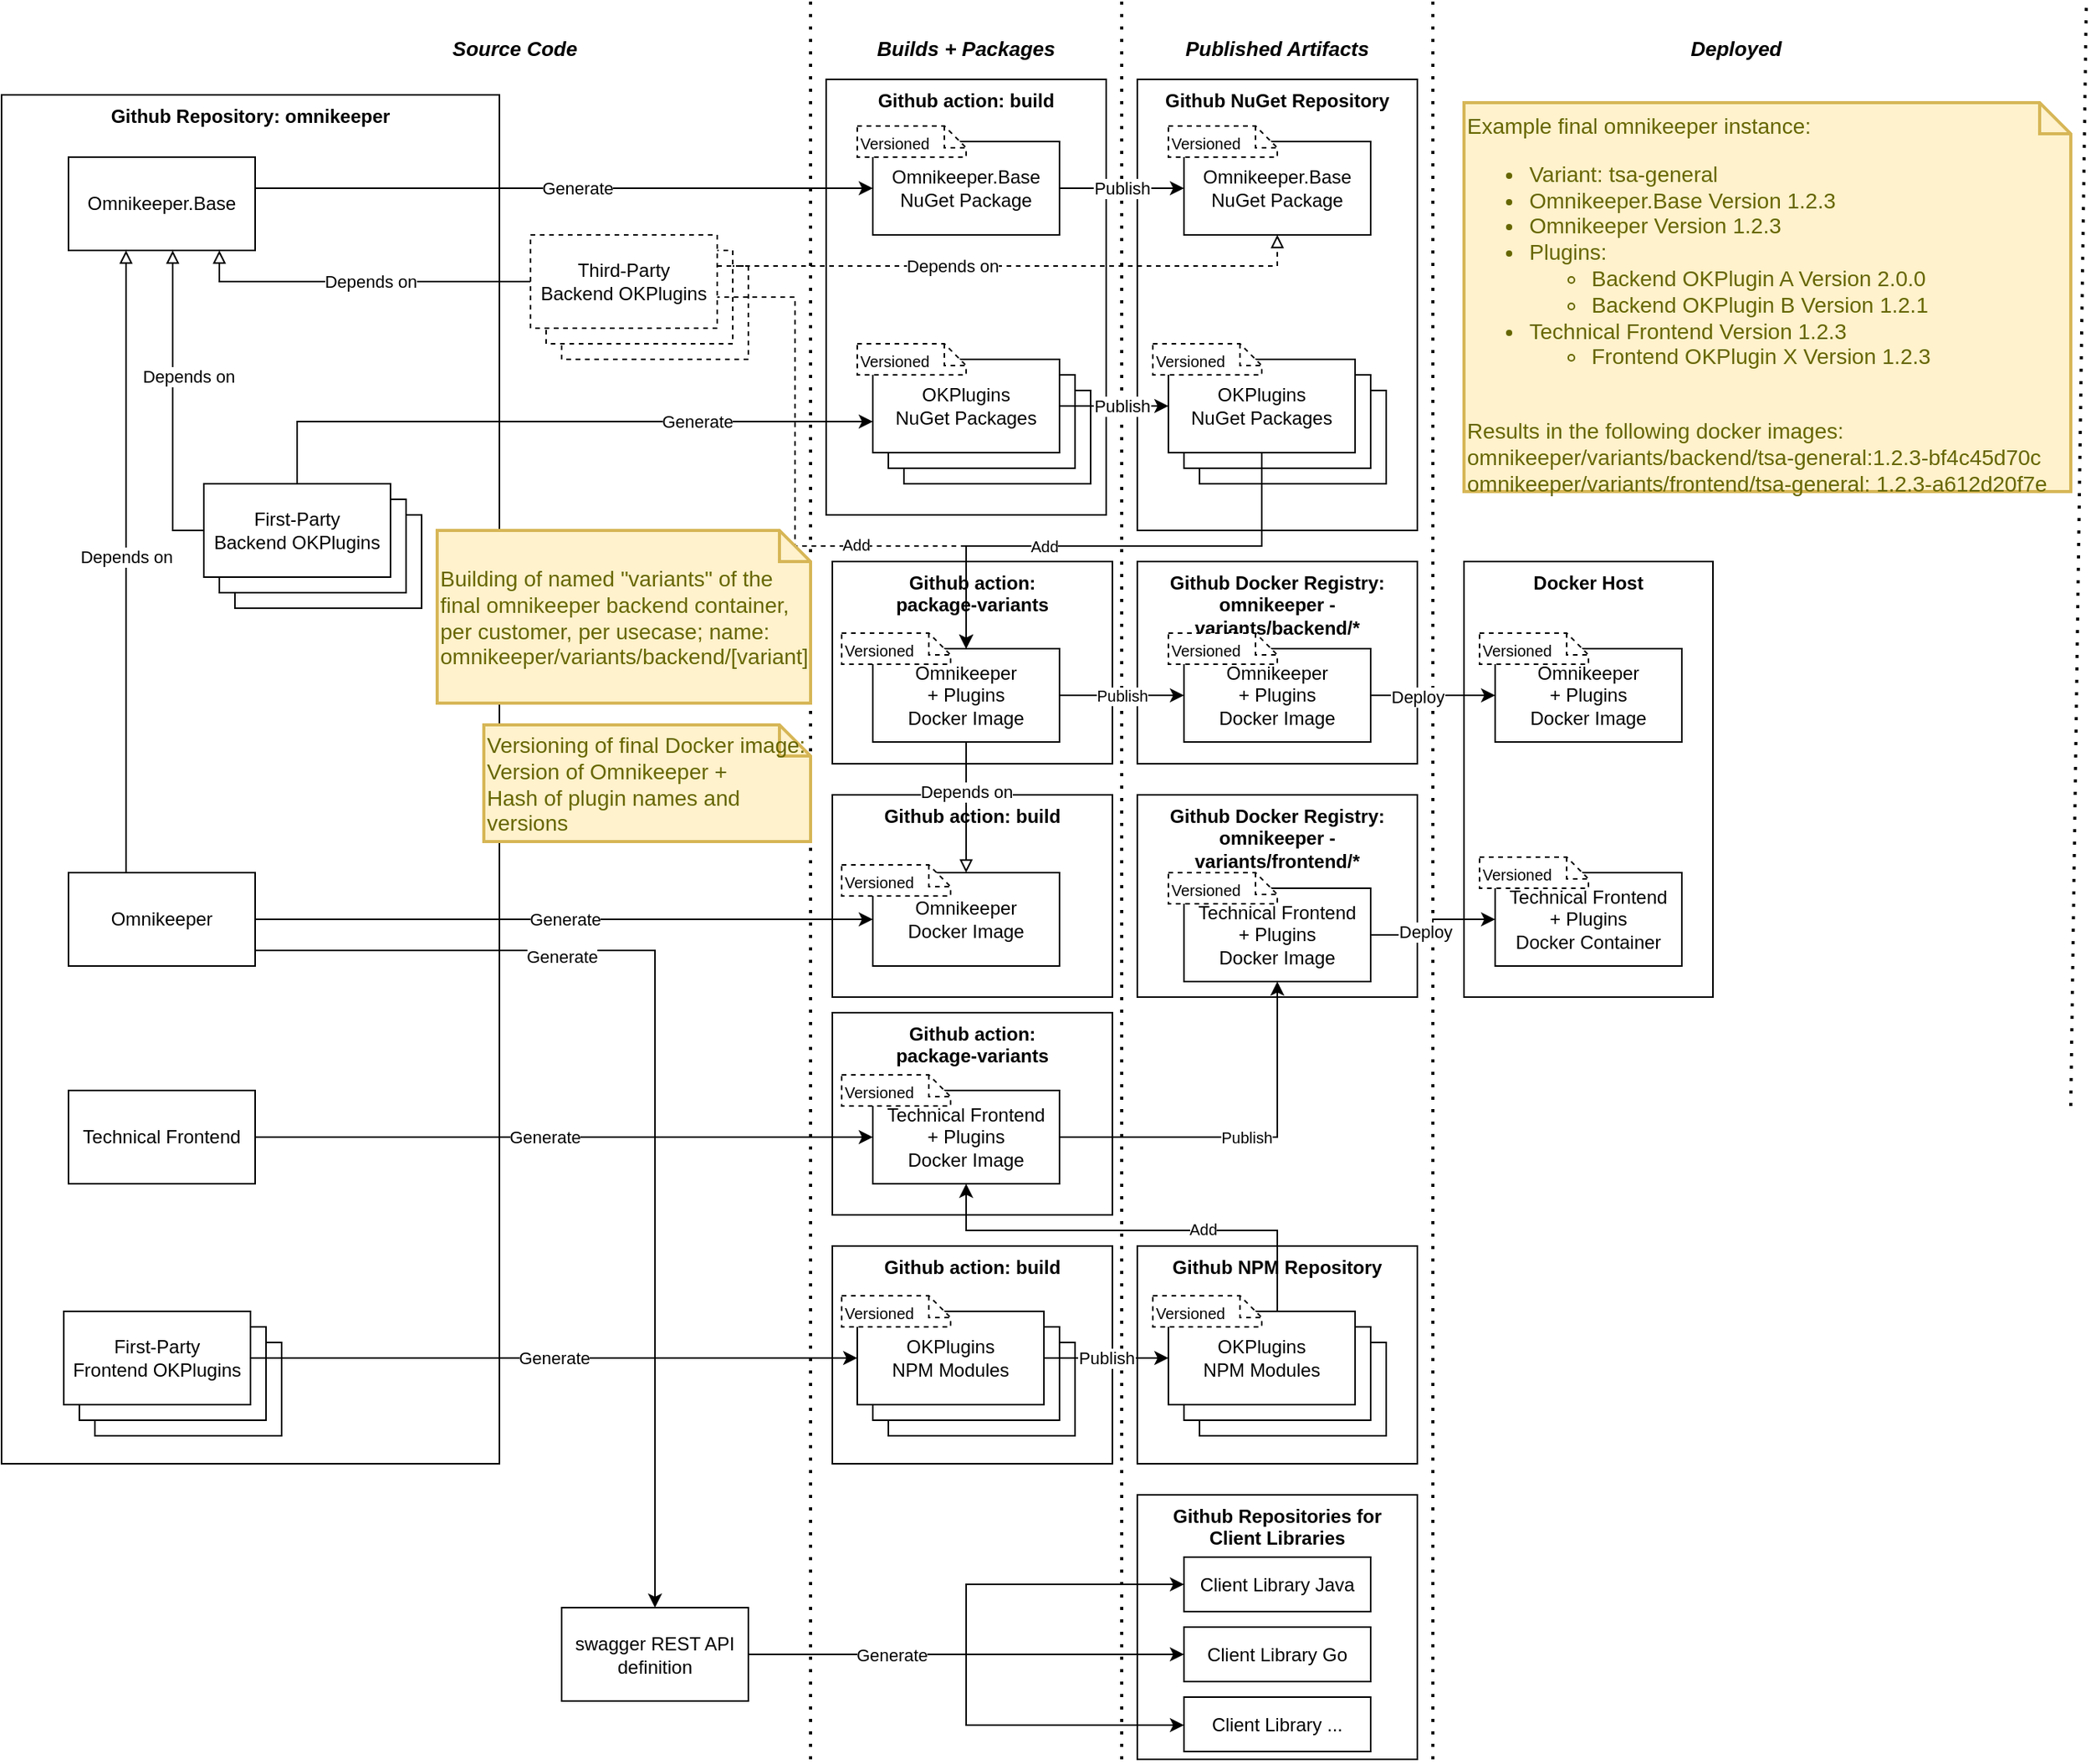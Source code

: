 <mxfile version="14.6.13" type="device"><diagram id="js5eLxYDBPjyRSSkR5XR" name="Seite-1"><mxGraphModel dx="1865" dy="607" grid="1" gridSize="10" guides="1" tooltips="1" connect="1" arrows="1" fold="1" page="1" pageScale="1" pageWidth="827" pageHeight="1169" math="0" shadow="0"><root><mxCell id="0"/><mxCell id="1" parent="0"/><mxCell id="DUdwTwlr1t1rWP44Gzte-1" value="Github action:&lt;br&gt;package-variants" style="rounded=0;whiteSpace=wrap;html=1;verticalAlign=top;fontStyle=1" parent="1" vertex="1"><mxGeometry x="414" y="680" width="180" height="130" as="geometry"/></mxCell><mxCell id="qYJd8lxCga3uKeC_O0XP-58" value="Github NuGet Repository" style="rounded=0;whiteSpace=wrap;html=1;verticalAlign=top;fontStyle=1" parent="1" vertex="1"><mxGeometry x="610" y="80" width="180" height="290" as="geometry"/></mxCell><mxCell id="HjYPMEwo2F64Yb4nHCki-12" value="Github Docker Registry: omnikeeper - variants/frontend/*" style="rounded=0;whiteSpace=wrap;html=1;verticalAlign=top;fontStyle=1" parent="1" vertex="1"><mxGeometry x="610" y="540" width="180" height="130" as="geometry"/></mxCell><mxCell id="HjYPMEwo2F64Yb4nHCki-10" value="Github action: build" style="rounded=0;whiteSpace=wrap;html=1;verticalAlign=top;fontStyle=1" parent="1" vertex="1"><mxGeometry x="414" y="540" width="180" height="130" as="geometry"/></mxCell><mxCell id="HjYPMEwo2F64Yb4nHCki-9" value="Github action: build" style="rounded=0;whiteSpace=wrap;html=1;verticalAlign=top;fontStyle=1" parent="1" vertex="1"><mxGeometry x="410" y="80" width="180" height="280" as="geometry"/></mxCell><mxCell id="HjYPMEwo2F64Yb4nHCki-8" value="Github Repository: omnikeeper" style="rounded=0;whiteSpace=wrap;html=1;verticalAlign=top;fontStyle=1" parent="1" vertex="1"><mxGeometry x="-120" y="90" width="320" height="880" as="geometry"/></mxCell><mxCell id="qYJd8lxCga3uKeC_O0XP-22" style="edgeStyle=orthogonalEdgeStyle;rounded=0;orthogonalLoop=1;jettySize=auto;html=1;" parent="1" source="qYJd8lxCga3uKeC_O0XP-1" target="qYJd8lxCga3uKeC_O0XP-21" edge="1"><mxGeometry relative="1" as="geometry"><Array as="points"><mxPoint x="310" y="150"/><mxPoint x="310" y="150"/></Array></mxGeometry></mxCell><mxCell id="qYJd8lxCga3uKeC_O0XP-23" value="Generate" style="edgeLabel;html=1;align=center;verticalAlign=middle;resizable=0;points=[];" parent="qYJd8lxCga3uKeC_O0XP-22" vertex="1" connectable="0"><mxGeometry x="0.215" y="-1" relative="1" as="geometry"><mxPoint x="-34" y="-1" as="offset"/></mxGeometry></mxCell><mxCell id="qYJd8lxCga3uKeC_O0XP-1" value="Omnikeeper.Base" style="rounded=0;whiteSpace=wrap;html=1;" parent="1" vertex="1"><mxGeometry x="-77" y="130" width="120" height="60" as="geometry"/></mxCell><mxCell id="qYJd8lxCga3uKeC_O0XP-2" value="Source Code" style="text;html=1;strokeColor=none;fillColor=none;align=center;verticalAlign=middle;whiteSpace=wrap;rounded=0;fontStyle=3;fontSize=13;" parent="1" vertex="1"><mxGeometry x="120" y="50" width="180" height="20" as="geometry"/></mxCell><mxCell id="qYJd8lxCga3uKeC_O0XP-7" style="edgeStyle=orthogonalEdgeStyle;rounded=0;orthogonalLoop=1;jettySize=auto;html=1;endArrow=block;endFill=0;" parent="1" source="qYJd8lxCga3uKeC_O0XP-3" target="qYJd8lxCga3uKeC_O0XP-1" edge="1"><mxGeometry relative="1" as="geometry"><Array as="points"><mxPoint x="-40" y="390"/><mxPoint x="-40" y="390"/></Array></mxGeometry></mxCell><mxCell id="qYJd8lxCga3uKeC_O0XP-8" value="Depends on" style="edgeLabel;html=1;align=center;verticalAlign=middle;resizable=0;points=[];" parent="qYJd8lxCga3uKeC_O0XP-7" vertex="1" connectable="0"><mxGeometry x="0.2" y="4" relative="1" as="geometry"><mxPoint x="4" y="36.47" as="offset"/></mxGeometry></mxCell><mxCell id="qYJd8lxCga3uKeC_O0XP-24" style="edgeStyle=orthogonalEdgeStyle;rounded=0;orthogonalLoop=1;jettySize=auto;html=1;" parent="1" source="qYJd8lxCga3uKeC_O0XP-3" target="qYJd8lxCga3uKeC_O0XP-16" edge="1"><mxGeometry relative="1" as="geometry"/></mxCell><mxCell id="qYJd8lxCga3uKeC_O0XP-26" value="Generate" style="edgeLabel;html=1;align=center;verticalAlign=middle;resizable=0;points=[];" parent="qYJd8lxCga3uKeC_O0XP-24" vertex="1" connectable="0"><mxGeometry x="0.089" relative="1" as="geometry"><mxPoint x="-17" as="offset"/></mxGeometry></mxCell><mxCell id="K-PNzy50PR1EeW0-eMQz-2" style="edgeStyle=orthogonalEdgeStyle;rounded=0;orthogonalLoop=1;jettySize=auto;html=1;" edge="1" parent="1" source="qYJd8lxCga3uKeC_O0XP-3" target="K-PNzy50PR1EeW0-eMQz-3"><mxGeometry relative="1" as="geometry"><mxPoint x="300" y="980" as="targetPoint"/><Array as="points"><mxPoint x="300" y="640"/></Array></mxGeometry></mxCell><mxCell id="K-PNzy50PR1EeW0-eMQz-13" value="Generate" style="edgeLabel;html=1;align=center;verticalAlign=middle;resizable=0;points=[];" vertex="1" connectable="0" parent="K-PNzy50PR1EeW0-eMQz-2"><mxGeometry x="-0.453" y="-4" relative="1" as="geometry"><mxPoint x="11" as="offset"/></mxGeometry></mxCell><mxCell id="qYJd8lxCga3uKeC_O0XP-3" value="Omnikeeper" style="rounded=0;whiteSpace=wrap;html=1;" parent="1" vertex="1"><mxGeometry x="-77" y="590" width="120" height="60" as="geometry"/></mxCell><mxCell id="qYJd8lxCga3uKeC_O0XP-9" value="" style="group" parent="1" vertex="1" connectable="0"><mxGeometry x="10" y="340" width="140" height="80" as="geometry"/></mxCell><mxCell id="qYJd8lxCga3uKeC_O0XP-6" value="OKPlugins" style="rounded=0;whiteSpace=wrap;html=1;" parent="qYJd8lxCga3uKeC_O0XP-9" vertex="1"><mxGeometry x="20" y="20" width="120" height="60" as="geometry"/></mxCell><mxCell id="qYJd8lxCga3uKeC_O0XP-5" value="OKPlugins" style="rounded=0;whiteSpace=wrap;html=1;" parent="qYJd8lxCga3uKeC_O0XP-9" vertex="1"><mxGeometry x="10" y="10" width="120" height="60" as="geometry"/></mxCell><mxCell id="qYJd8lxCga3uKeC_O0XP-4" value="First-Party &lt;br&gt;Backend OKPlugins" style="rounded=0;whiteSpace=wrap;html=1;" parent="qYJd8lxCga3uKeC_O0XP-9" vertex="1"><mxGeometry width="120" height="60" as="geometry"/></mxCell><mxCell id="qYJd8lxCga3uKeC_O0XP-15" value="Builds + Packages" style="text;html=1;strokeColor=none;fillColor=none;align=center;verticalAlign=middle;whiteSpace=wrap;rounded=0;fontStyle=3;fontSize=13;" parent="1" vertex="1"><mxGeometry x="410" y="50" width="180" height="20" as="geometry"/></mxCell><mxCell id="qYJd8lxCga3uKeC_O0XP-16" value="Omnikeeper&lt;br&gt;Docker Image" style="rounded=0;whiteSpace=wrap;html=1;" parent="1" vertex="1"><mxGeometry x="440" y="590" width="120" height="60" as="geometry"/></mxCell><mxCell id="qYJd8lxCga3uKeC_O0XP-17" value="Technical Frontend" style="rounded=0;whiteSpace=wrap;html=1;" parent="1" vertex="1"><mxGeometry x="-77" y="730" width="120" height="60" as="geometry"/></mxCell><mxCell id="qYJd8lxCga3uKeC_O0XP-20" value="Technical Frontend &lt;br&gt;+ Plugins&lt;br&gt;Docker Image" style="rounded=0;whiteSpace=wrap;html=1;" parent="1" vertex="1"><mxGeometry x="440" y="730" width="120" height="60" as="geometry"/></mxCell><mxCell id="qYJd8lxCga3uKeC_O0XP-21" value="Omnikeeper.Base&lt;br&gt;NuGet Package" style="rounded=0;whiteSpace=wrap;html=1;" parent="1" vertex="1"><mxGeometry x="440" y="120" width="120" height="60" as="geometry"/></mxCell><mxCell id="qYJd8lxCga3uKeC_O0XP-28" style="edgeStyle=orthogonalEdgeStyle;rounded=0;orthogonalLoop=1;jettySize=auto;html=1;" parent="1" source="qYJd8lxCga3uKeC_O0XP-17" target="qYJd8lxCga3uKeC_O0XP-20" edge="1"><mxGeometry relative="1" as="geometry"><mxPoint x="180" y="565" as="sourcePoint"/><mxPoint x="315" y="615" as="targetPoint"/></mxGeometry></mxCell><mxCell id="qYJd8lxCga3uKeC_O0XP-29" value="Generate" style="edgeLabel;html=1;align=center;verticalAlign=middle;resizable=0;points=[];" parent="qYJd8lxCga3uKeC_O0XP-28" vertex="1" connectable="0"><mxGeometry x="-0.118" y="-1" relative="1" as="geometry"><mxPoint x="11" y="-1" as="offset"/></mxGeometry></mxCell><mxCell id="qYJd8lxCga3uKeC_O0XP-30" value="" style="endArrow=none;dashed=1;html=1;dashPattern=1 3;strokeWidth=2;" parent="1" edge="1"><mxGeometry width="50" height="50" relative="1" as="geometry"><mxPoint x="400" y="1160" as="sourcePoint"/><mxPoint x="400" y="30" as="targetPoint"/></mxGeometry></mxCell><mxCell id="qYJd8lxCga3uKeC_O0XP-31" value="Published Artifacts" style="text;html=1;strokeColor=none;fillColor=none;align=center;verticalAlign=middle;whiteSpace=wrap;rounded=0;fontStyle=3;fontSize=13;" parent="1" vertex="1"><mxGeometry x="610" y="50" width="180" height="20" as="geometry"/></mxCell><mxCell id="qYJd8lxCga3uKeC_O0XP-32" value="" style="endArrow=none;dashed=1;html=1;dashPattern=1 3;strokeWidth=2;" parent="1" edge="1"><mxGeometry width="50" height="50" relative="1" as="geometry"><mxPoint x="600" y="1160" as="sourcePoint"/><mxPoint x="600" y="30" as="targetPoint"/></mxGeometry></mxCell><mxCell id="qYJd8lxCga3uKeC_O0XP-33" value="" style="endArrow=none;dashed=1;html=1;dashPattern=1 3;strokeWidth=2;" parent="1" edge="1"><mxGeometry width="50" height="50" relative="1" as="geometry"><mxPoint x="800" y="1160" as="sourcePoint"/><mxPoint x="800" y="30" as="targetPoint"/></mxGeometry></mxCell><mxCell id="qYJd8lxCga3uKeC_O0XP-35" value="Omnikeeper.Base&lt;br&gt;NuGet Package" style="rounded=0;whiteSpace=wrap;html=1;" parent="1" vertex="1"><mxGeometry x="640" y="120" width="120" height="60" as="geometry"/></mxCell><mxCell id="qYJd8lxCga3uKeC_O0XP-36" style="edgeStyle=orthogonalEdgeStyle;rounded=0;orthogonalLoop=1;jettySize=auto;html=1;" parent="1" source="qYJd8lxCga3uKeC_O0XP-21" target="qYJd8lxCga3uKeC_O0XP-35" edge="1"><mxGeometry relative="1" as="geometry"/></mxCell><mxCell id="qYJd8lxCga3uKeC_O0XP-75" value="Publish" style="edgeLabel;html=1;align=center;verticalAlign=middle;resizable=0;points=[];" parent="qYJd8lxCga3uKeC_O0XP-36" vertex="1" connectable="0"><mxGeometry x="-0.25" relative="1" as="geometry"><mxPoint x="9.66" as="offset"/></mxGeometry></mxCell><mxCell id="qYJd8lxCga3uKeC_O0XP-37" value="" style="endArrow=none;dashed=1;html=1;dashPattern=1 3;strokeWidth=2;" parent="1" edge="1"><mxGeometry width="50" height="50" relative="1" as="geometry"><mxPoint x="1210" y="740" as="sourcePoint"/><mxPoint x="1220" y="30" as="targetPoint"/></mxGeometry></mxCell><mxCell id="qYJd8lxCga3uKeC_O0XP-38" value="Deployed" style="text;html=1;strokeColor=none;fillColor=none;align=center;verticalAlign=middle;whiteSpace=wrap;rounded=0;fontStyle=3;fontSize=13;" parent="1" vertex="1"><mxGeometry x="810" y="50" width="370" height="20" as="geometry"/></mxCell><mxCell id="qYJd8lxCga3uKeC_O0XP-39" value="Docker Host" style="rounded=0;whiteSpace=wrap;html=1;verticalAlign=top;fontStyle=1" parent="1" vertex="1"><mxGeometry x="820" y="390" width="160" height="280" as="geometry"/></mxCell><mxCell id="qYJd8lxCga3uKeC_O0XP-41" value="Omnikeeper&lt;br&gt;+ Plugins&lt;br&gt;Docker Image" style="rounded=0;whiteSpace=wrap;html=1;" parent="1" vertex="1"><mxGeometry x="840" y="446" width="120" height="60" as="geometry"/></mxCell><mxCell id="qYJd8lxCga3uKeC_O0XP-42" value="Technical Frontend &lt;br&gt;+ Plugins&lt;br&gt;Docker Container" style="rounded=0;whiteSpace=wrap;html=1;" parent="1" vertex="1"><mxGeometry x="840" y="590" width="120" height="60" as="geometry"/></mxCell><mxCell id="qYJd8lxCga3uKeC_O0XP-48" style="edgeStyle=orthogonalEdgeStyle;rounded=0;orthogonalLoop=1;jettySize=auto;html=1;endFill=0;endArrow=block;" parent="1" source="qYJd8lxCga3uKeC_O0XP-4" target="qYJd8lxCga3uKeC_O0XP-1" edge="1"><mxGeometry relative="1" as="geometry"><mxPoint x="133" y="260" as="sourcePoint"/><mxPoint x="133" y="220" as="targetPoint"/><Array as="points"><mxPoint x="-10" y="370"/></Array></mxGeometry></mxCell><mxCell id="qYJd8lxCga3uKeC_O0XP-49" value="Depends on" style="edgeLabel;html=1;align=center;verticalAlign=middle;resizable=0;points=[];" parent="qYJd8lxCga3uKeC_O0XP-48" vertex="1" connectable="0"><mxGeometry x="-0.286" y="20" relative="1" as="geometry"><mxPoint x="30" y="-48.24" as="offset"/></mxGeometry></mxCell><mxCell id="qYJd8lxCga3uKeC_O0XP-55" value="" style="group;fontStyle=1" parent="1" vertex="1" connectable="0"><mxGeometry x="440" y="260" width="154" height="270" as="geometry"/></mxCell><mxCell id="qYJd8lxCga3uKeC_O0XP-54" value="OKPlugins&lt;br&gt;NuGet Packages" style="rounded=0;whiteSpace=wrap;html=1;" parent="qYJd8lxCga3uKeC_O0XP-55" vertex="1"><mxGeometry x="20" y="20" width="120" height="60" as="geometry"/></mxCell><mxCell id="qYJd8lxCga3uKeC_O0XP-53" value="OKPlugins&lt;br&gt;NuGet Packages" style="rounded=0;whiteSpace=wrap;html=1;" parent="qYJd8lxCga3uKeC_O0XP-55" vertex="1"><mxGeometry x="10" y="10" width="120" height="60" as="geometry"/></mxCell><mxCell id="qYJd8lxCga3uKeC_O0XP-52" value="OKPlugins&lt;br&gt;NuGet Packages" style="rounded=0;whiteSpace=wrap;html=1;" parent="qYJd8lxCga3uKeC_O0XP-55" vertex="1"><mxGeometry width="120" height="60" as="geometry"/></mxCell><mxCell id="HjYPMEwo2F64Yb4nHCki-11" value="Github action:&lt;br&gt;package-variants" style="rounded=0;whiteSpace=wrap;html=1;verticalAlign=top;fontStyle=1" parent="qYJd8lxCga3uKeC_O0XP-55" vertex="1"><mxGeometry x="-26" y="130" width="180" height="130" as="geometry"/></mxCell><mxCell id="qYJd8lxCga3uKeC_O0XP-56" style="edgeStyle=orthogonalEdgeStyle;rounded=0;orthogonalLoop=1;jettySize=auto;html=1;endArrow=classic;endFill=1;" parent="1" source="qYJd8lxCga3uKeC_O0XP-4" target="qYJd8lxCga3uKeC_O0XP-52" edge="1"><mxGeometry relative="1" as="geometry"><mxPoint x="440" y="300" as="targetPoint"/><Array as="points"><mxPoint x="350" y="300"/><mxPoint x="350" y="300"/></Array></mxGeometry></mxCell><mxCell id="qYJd8lxCga3uKeC_O0XP-57" value="Generate" style="edgeLabel;html=1;align=center;verticalAlign=middle;resizable=0;points=[];" parent="qYJd8lxCga3uKeC_O0XP-56" vertex="1" connectable="0"><mxGeometry x="-0.273" y="1" relative="1" as="geometry"><mxPoint x="147.65" y="1" as="offset"/></mxGeometry></mxCell><mxCell id="qYJd8lxCga3uKeC_O0XP-59" value="" style="group" parent="1" vertex="1" connectable="0"><mxGeometry x="630" y="260" width="140" height="80" as="geometry"/></mxCell><mxCell id="qYJd8lxCga3uKeC_O0XP-60" value="OKPlugins&lt;br&gt;NuGet Packages" style="rounded=0;whiteSpace=wrap;html=1;" parent="qYJd8lxCga3uKeC_O0XP-59" vertex="1"><mxGeometry x="20" y="20" width="120" height="60" as="geometry"/></mxCell><mxCell id="qYJd8lxCga3uKeC_O0XP-61" value="OKPlugins&lt;br&gt;NuGet Packages" style="rounded=0;whiteSpace=wrap;html=1;" parent="qYJd8lxCga3uKeC_O0XP-59" vertex="1"><mxGeometry x="10" y="10" width="120" height="60" as="geometry"/></mxCell><mxCell id="qYJd8lxCga3uKeC_O0XP-62" value="OKPlugins&lt;br&gt;NuGet Packages" style="rounded=0;whiteSpace=wrap;html=1;" parent="qYJd8lxCga3uKeC_O0XP-59" vertex="1"><mxGeometry width="120" height="60" as="geometry"/></mxCell><mxCell id="qYJd8lxCga3uKeC_O0XP-86" value="Versioned" style="shape=note;whiteSpace=wrap;html=1;size=14;verticalAlign=bottom;align=left;spacingTop=-6;dashed=1;fontSize=10;" parent="qYJd8lxCga3uKeC_O0XP-59" vertex="1"><mxGeometry x="-10" y="-10" width="70" height="20" as="geometry"/></mxCell><mxCell id="qYJd8lxCga3uKeC_O0XP-63" style="edgeStyle=orthogonalEdgeStyle;rounded=0;orthogonalLoop=1;jettySize=auto;html=1;endArrow=classic;endFill=1;" parent="1" source="qYJd8lxCga3uKeC_O0XP-52" target="qYJd8lxCga3uKeC_O0XP-62" edge="1"><mxGeometry relative="1" as="geometry"/></mxCell><mxCell id="qYJd8lxCga3uKeC_O0XP-76" value="Publish" style="edgeLabel;html=1;align=center;verticalAlign=middle;resizable=0;points=[];" parent="qYJd8lxCga3uKeC_O0XP-63" vertex="1" connectable="0"><mxGeometry x="0.356" relative="1" as="geometry"><mxPoint x="-7.59" as="offset"/></mxGeometry></mxCell><mxCell id="qYJd8lxCga3uKeC_O0XP-78" value="Example final omnikeeper instance:&lt;br&gt;&lt;ul&gt;&lt;li&gt;Variant: tsa-general&lt;/li&gt;&lt;li&gt;Omnikeeper.Base Version 1.2.3&lt;/li&gt;&lt;li&gt;Omnikeeper Version 1.2.3&lt;/li&gt;&lt;li&gt;Plugins:&lt;/li&gt;&lt;ul&gt;&lt;li&gt;Backend OKPlugin A Version 2.0.0&lt;/li&gt;&lt;li&gt;Backend&amp;nbsp;OKPlugin B Version 1.2.1&lt;/li&gt;&lt;/ul&gt;&lt;li&gt;Technical Frontend Version 1.2.3&lt;/li&gt;&lt;ul&gt;&lt;li&gt;Frontend OKPlugin X Version 1.2.3&lt;/li&gt;&lt;/ul&gt;&lt;/ul&gt;&lt;div&gt;&lt;br&gt;&lt;/div&gt;&lt;div&gt;Results in the following docker images:&lt;/div&gt;&lt;div&gt;omnikeeper/variants/backend/tsa-general:1.2.3-bf4c45d70c&lt;/div&gt;&lt;div&gt;omnikeeper/variants/frontend/tsa-general: 1.2.3-a612d20f7e&lt;/div&gt;" style="shape=note;strokeWidth=2;fontSize=14;size=20;whiteSpace=wrap;html=1;fillColor=#fff2cc;strokeColor=#d6b656;fontColor=#666600;verticalAlign=top;align=left;" parent="1" vertex="1"><mxGeometry x="820" y="95" width="390" height="250" as="geometry"/></mxCell><mxCell id="qYJd8lxCga3uKeC_O0XP-79" value="Versioned" style="shape=note;whiteSpace=wrap;html=1;size=14;verticalAlign=bottom;align=left;spacingTop=-6;dashed=1;fontSize=10;" parent="1" vertex="1"><mxGeometry x="430" y="110" width="70" height="20" as="geometry"/></mxCell><mxCell id="qYJd8lxCga3uKeC_O0XP-81" value="Versioned" style="shape=note;whiteSpace=wrap;html=1;size=14;verticalAlign=bottom;align=left;spacingTop=-6;dashed=1;fontSize=10;" parent="1" vertex="1"><mxGeometry x="430" y="250" width="70" height="20" as="geometry"/></mxCell><mxCell id="qYJd8lxCga3uKeC_O0XP-83" value="Versioned" style="shape=note;whiteSpace=wrap;html=1;size=14;verticalAlign=bottom;align=left;spacingTop=-6;dashed=1;fontSize=10;" parent="1" vertex="1"><mxGeometry x="420" y="720" width="70" height="20" as="geometry"/></mxCell><mxCell id="qYJd8lxCga3uKeC_O0XP-84" value="Versioned" style="shape=note;whiteSpace=wrap;html=1;size=14;verticalAlign=bottom;align=left;spacingTop=-6;dashed=1;fontSize=10;" parent="1" vertex="1"><mxGeometry x="830" y="580" width="70" height="20" as="geometry"/></mxCell><mxCell id="qYJd8lxCga3uKeC_O0XP-85" value="Versioned" style="shape=note;whiteSpace=wrap;html=1;size=14;verticalAlign=bottom;align=left;spacingTop=-6;dashed=1;fontSize=10;" parent="1" vertex="1"><mxGeometry x="830" y="436" width="70" height="20" as="geometry"/></mxCell><mxCell id="qYJd8lxCga3uKeC_O0XP-87" value="Versioned" style="shape=note;whiteSpace=wrap;html=1;size=14;verticalAlign=bottom;align=left;spacingTop=-6;dashed=1;fontSize=10;" parent="1" vertex="1"><mxGeometry x="630" y="110" width="70" height="20" as="geometry"/></mxCell><mxCell id="qYJd8lxCga3uKeC_O0XP-90" value="Github Docker Registry: omnikeeper - variants/backend/*" style="rounded=0;whiteSpace=wrap;html=1;verticalAlign=top;fontStyle=1" parent="1" vertex="1"><mxGeometry x="610" y="390" width="180" height="130" as="geometry"/></mxCell><mxCell id="qYJd8lxCga3uKeC_O0XP-91" value="Omnikeeper&lt;br&gt;+ Plugins&lt;br&gt;Docker Image" style="rounded=0;whiteSpace=wrap;html=1;" parent="1" vertex="1"><mxGeometry x="640" y="446" width="120" height="60" as="geometry"/></mxCell><mxCell id="qYJd8lxCga3uKeC_O0XP-40" style="edgeStyle=orthogonalEdgeStyle;rounded=0;orthogonalLoop=1;jettySize=auto;html=1;" parent="1" source="qYJd8lxCga3uKeC_O0XP-91" edge="1"><mxGeometry relative="1" as="geometry"><mxPoint x="840" y="476" as="targetPoint"/></mxGeometry></mxCell><mxCell id="qYJd8lxCga3uKeC_O0XP-69" value="Deploy" style="edgeLabel;html=1;align=center;verticalAlign=middle;resizable=0;points=[];" parent="qYJd8lxCga3uKeC_O0XP-40" vertex="1" connectable="0"><mxGeometry x="0.243" y="1" relative="1" as="geometry"><mxPoint x="-19.6" y="1" as="offset"/></mxGeometry></mxCell><mxCell id="qYJd8lxCga3uKeC_O0XP-92" value="Versioned" style="shape=note;whiteSpace=wrap;html=1;size=14;verticalAlign=bottom;align=left;spacingTop=-6;dashed=1;fontSize=10;" parent="1" vertex="1"><mxGeometry x="630" y="436" width="70" height="20" as="geometry"/></mxCell><mxCell id="qYJd8lxCga3uKeC_O0XP-93" value="Technical Frontend &lt;br&gt;+ Plugins&lt;br&gt;Docker Image" style="rounded=0;whiteSpace=wrap;html=1;" parent="1" vertex="1"><mxGeometry x="640" y="600" width="120" height="60" as="geometry"/></mxCell><mxCell id="qYJd8lxCga3uKeC_O0XP-94" value="Versioned" style="shape=note;whiteSpace=wrap;html=1;size=14;verticalAlign=bottom;align=left;spacingTop=-6;dashed=1;fontSize=10;" parent="1" vertex="1"><mxGeometry x="630" y="590" width="70" height="20" as="geometry"/></mxCell><mxCell id="qYJd8lxCga3uKeC_O0XP-43" style="edgeStyle=orthogonalEdgeStyle;rounded=0;orthogonalLoop=1;jettySize=auto;html=1;" parent="1" source="qYJd8lxCga3uKeC_O0XP-93" target="qYJd8lxCga3uKeC_O0XP-42" edge="1"><mxGeometry relative="1" as="geometry"/></mxCell><mxCell id="qYJd8lxCga3uKeC_O0XP-70" value="Deploy" style="edgeLabel;html=1;align=center;verticalAlign=middle;resizable=0;points=[];" parent="qYJd8lxCga3uKeC_O0XP-43" vertex="1" connectable="0"><mxGeometry x="-0.086" y="-1" relative="1" as="geometry"><mxPoint x="-6.55" y="-1" as="offset"/></mxGeometry></mxCell><mxCell id="qYJd8lxCga3uKeC_O0XP-95" value="Publish" style="edgeStyle=orthogonalEdgeStyle;rounded=0;orthogonalLoop=1;jettySize=auto;html=1;startArrow=none;startFill=0;endArrow=classic;endFill=1;fontSize=10;" parent="1" source="qYJd8lxCga3uKeC_O0XP-20" target="qYJd8lxCga3uKeC_O0XP-93" edge="1"><mxGeometry relative="1" as="geometry"/></mxCell><mxCell id="qYJd8lxCga3uKeC_O0XP-96" value="Publish" style="edgeStyle=orthogonalEdgeStyle;rounded=0;orthogonalLoop=1;jettySize=auto;html=1;startArrow=none;startFill=0;endArrow=classic;endFill=1;fontSize=10;" parent="1" source="qYJd8lxCga3uKeC_O0XP-97" target="qYJd8lxCga3uKeC_O0XP-91" edge="1"><mxGeometry relative="1" as="geometry"/></mxCell><mxCell id="qYJd8lxCga3uKeC_O0XP-98" value="Depends on" style="edgeStyle=orthogonalEdgeStyle;rounded=0;orthogonalLoop=1;jettySize=auto;html=1;startArrow=none;endArrow=block;endFill=0;fontSize=11;" parent="1" source="qYJd8lxCga3uKeC_O0XP-97" target="qYJd8lxCga3uKeC_O0XP-16" edge="1"><mxGeometry x="-0.25" relative="1" as="geometry"><mxPoint as="offset"/></mxGeometry></mxCell><mxCell id="qYJd8lxCga3uKeC_O0XP-97" value="Omnikeeper&lt;br&gt;+ Plugins&lt;br&gt;Docker Image" style="rounded=0;whiteSpace=wrap;html=1;" parent="1" vertex="1"><mxGeometry x="440" y="446" width="120" height="60" as="geometry"/></mxCell><mxCell id="qYJd8lxCga3uKeC_O0XP-82" value="Versioned" style="shape=note;whiteSpace=wrap;html=1;size=14;verticalAlign=bottom;align=left;spacingTop=-6;dashed=1;fontSize=10;" parent="1" vertex="1"><mxGeometry x="420" y="436" width="70" height="20" as="geometry"/></mxCell><mxCell id="qYJd8lxCga3uKeC_O0XP-73" style="edgeStyle=orthogonalEdgeStyle;rounded=0;orthogonalLoop=1;jettySize=auto;html=1;endArrow=none;endFill=0;startArrow=classic;entryX=0.5;entryY=1;entryDx=0;entryDy=0;startFill=1;" parent="1" source="qYJd8lxCga3uKeC_O0XP-97" target="qYJd8lxCga3uKeC_O0XP-62" edge="1"><mxGeometry relative="1" as="geometry"><mxPoint x="340" y="390" as="sourcePoint"/><Array as="points"><mxPoint x="500" y="380"/><mxPoint x="690" y="380"/></Array></mxGeometry></mxCell><mxCell id="qYJd8lxCga3uKeC_O0XP-100" value="Add" style="edgeLabel;html=1;align=center;verticalAlign=middle;resizable=0;points=[];fontSize=10;" parent="qYJd8lxCga3uKeC_O0XP-73" vertex="1" connectable="0"><mxGeometry x="0.491" y="-1" relative="1" as="geometry"><mxPoint x="-119.29" y="-1" as="offset"/></mxGeometry></mxCell><mxCell id="qYJd8lxCga3uKeC_O0XP-101" value="Versioning of final Docker image:&lt;br&gt;Version of Omnikeeper +&amp;nbsp;&lt;br&gt;Hash of plugin names and versions" style="shape=note;strokeWidth=2;fontSize=14;size=20;whiteSpace=wrap;html=1;fillColor=#fff2cc;strokeColor=#d6b656;fontColor=#666600;verticalAlign=middle;align=left;" parent="1" vertex="1"><mxGeometry x="190" y="495" width="210" height="75" as="geometry"/></mxCell><mxCell id="qYJd8lxCga3uKeC_O0XP-102" value="Versioned" style="shape=note;whiteSpace=wrap;html=1;size=14;verticalAlign=bottom;align=left;spacingTop=-6;dashed=1;fontSize=10;" parent="1" vertex="1"><mxGeometry x="420" y="585" width="70" height="20" as="geometry"/></mxCell><mxCell id="HjYPMEwo2F64Yb4nHCki-1" value="" style="group;dashed=1;" parent="1" vertex="1" connectable="0"><mxGeometry x="220" y="180" width="140" height="80" as="geometry"/></mxCell><mxCell id="HjYPMEwo2F64Yb4nHCki-2" value="OKPlugins" style="rounded=0;whiteSpace=wrap;html=1;dashed=1;" parent="HjYPMEwo2F64Yb4nHCki-1" vertex="1"><mxGeometry x="20" y="20" width="120" height="60" as="geometry"/></mxCell><mxCell id="HjYPMEwo2F64Yb4nHCki-3" value="OKPlugins" style="rounded=0;whiteSpace=wrap;html=1;dashed=1;" parent="HjYPMEwo2F64Yb4nHCki-1" vertex="1"><mxGeometry x="10" y="10" width="120" height="60" as="geometry"/></mxCell><mxCell id="HjYPMEwo2F64Yb4nHCki-4" value="Third-Party &lt;br&gt;Backend OKPlugins" style="rounded=0;whiteSpace=wrap;html=1;dashed=1;" parent="HjYPMEwo2F64Yb4nHCki-1" vertex="1"><mxGeometry width="120" height="60" as="geometry"/></mxCell><mxCell id="qYJd8lxCga3uKeC_O0XP-50" style="edgeStyle=orthogonalEdgeStyle;rounded=0;orthogonalLoop=1;jettySize=auto;html=1;endFill=0;endArrow=block;dashed=1;" parent="1" source="HjYPMEwo2F64Yb4nHCki-4" target="qYJd8lxCga3uKeC_O0XP-35" edge="1"><mxGeometry relative="1" as="geometry"><mxPoint x="370" y="260" as="sourcePoint"/><Array as="points"><mxPoint x="700" y="200"/></Array></mxGeometry></mxCell><mxCell id="HjYPMEwo2F64Yb4nHCki-7" value="Depends on" style="edgeLabel;html=1;align=center;verticalAlign=middle;resizable=0;points=[];" parent="qYJd8lxCga3uKeC_O0XP-50" vertex="1" connectable="0"><mxGeometry x="-0.204" relative="1" as="geometry"><mxPoint as="offset"/></mxGeometry></mxCell><mxCell id="HjYPMEwo2F64Yb4nHCki-14" style="edgeStyle=orthogonalEdgeStyle;rounded=0;orthogonalLoop=1;jettySize=auto;html=1;fontSize=13;endArrow=none;endFill=0;startArrow=classic;startFill=1;dashed=1;" parent="1" source="qYJd8lxCga3uKeC_O0XP-97" target="HjYPMEwo2F64Yb4nHCki-4" edge="1"><mxGeometry relative="1" as="geometry"><Array as="points"><mxPoint x="500" y="380"/><mxPoint x="390" y="380"/><mxPoint x="390" y="220"/></Array></mxGeometry></mxCell><mxCell id="HjYPMEwo2F64Yb4nHCki-15" value="Add" style="edgeLabel;html=1;align=center;verticalAlign=middle;resizable=0;points=[];fontSize=10;" parent="HjYPMEwo2F64Yb4nHCki-14" vertex="1" connectable="0"><mxGeometry x="-0.291" y="-1" relative="1" as="geometry"><mxPoint as="offset"/></mxGeometry></mxCell><mxCell id="C2rhKHBwsy4AsTSEHF3y-1" value="Building of named &quot;variants&quot; of the final omnikeeper backend container, per customer, per usecase; name: omnikeeper/variants/backend/[variant]" style="shape=note;strokeWidth=2;fontSize=14;size=20;whiteSpace=wrap;html=1;fillColor=#fff2cc;strokeColor=#d6b656;fontColor=#666600;verticalAlign=middle;align=left;" parent="1" vertex="1"><mxGeometry x="160" y="370" width="240" height="111" as="geometry"/></mxCell><mxCell id="DUdwTwlr1t1rWP44Gzte-2" value="" style="group" parent="1" vertex="1" connectable="0"><mxGeometry x="-80" y="872" width="140" height="80" as="geometry"/></mxCell><mxCell id="DUdwTwlr1t1rWP44Gzte-3" value="OKPlugins" style="rounded=0;whiteSpace=wrap;html=1;" parent="DUdwTwlr1t1rWP44Gzte-2" vertex="1"><mxGeometry x="20" y="20" width="120" height="60" as="geometry"/></mxCell><mxCell id="DUdwTwlr1t1rWP44Gzte-4" value="OKPlugins" style="rounded=0;whiteSpace=wrap;html=1;" parent="DUdwTwlr1t1rWP44Gzte-2" vertex="1"><mxGeometry x="10" y="10" width="120" height="60" as="geometry"/></mxCell><mxCell id="DUdwTwlr1t1rWP44Gzte-5" value="First-Party &lt;br&gt;Frontend OKPlugins" style="rounded=0;whiteSpace=wrap;html=1;" parent="DUdwTwlr1t1rWP44Gzte-2" vertex="1"><mxGeometry width="120" height="60" as="geometry"/></mxCell><mxCell id="DUdwTwlr1t1rWP44Gzte-6" value="Github action: build" style="rounded=0;whiteSpace=wrap;html=1;verticalAlign=top;fontStyle=1" parent="1" vertex="1"><mxGeometry x="414" y="830" width="180" height="140" as="geometry"/></mxCell><mxCell id="DUdwTwlr1t1rWP44Gzte-9" value="" style="group" parent="1" vertex="1" connectable="0"><mxGeometry x="430" y="872" width="140" height="80" as="geometry"/></mxCell><mxCell id="DUdwTwlr1t1rWP44Gzte-10" value="OKPlugins" style="rounded=0;whiteSpace=wrap;html=1;" parent="DUdwTwlr1t1rWP44Gzte-9" vertex="1"><mxGeometry x="20" y="20" width="120" height="60" as="geometry"/></mxCell><mxCell id="DUdwTwlr1t1rWP44Gzte-11" value="OKPlugins" style="rounded=0;whiteSpace=wrap;html=1;" parent="DUdwTwlr1t1rWP44Gzte-9" vertex="1"><mxGeometry x="10" y="10" width="120" height="60" as="geometry"/></mxCell><mxCell id="DUdwTwlr1t1rWP44Gzte-12" value="OKPlugins&lt;br&gt;NPM Modules" style="rounded=0;whiteSpace=wrap;html=1;" parent="DUdwTwlr1t1rWP44Gzte-9" vertex="1"><mxGeometry width="120" height="60" as="geometry"/></mxCell><mxCell id="DUdwTwlr1t1rWP44Gzte-13" value="Github NPM Repository" style="rounded=0;whiteSpace=wrap;html=1;verticalAlign=top;fontStyle=1" parent="1" vertex="1"><mxGeometry x="610" y="830" width="180" height="140" as="geometry"/></mxCell><mxCell id="DUdwTwlr1t1rWP44Gzte-14" value="" style="group" parent="1" vertex="1" connectable="0"><mxGeometry x="630" y="872" width="140" height="80" as="geometry"/></mxCell><mxCell id="DUdwTwlr1t1rWP44Gzte-15" value="OKPlugins" style="rounded=0;whiteSpace=wrap;html=1;" parent="DUdwTwlr1t1rWP44Gzte-14" vertex="1"><mxGeometry x="20" y="20" width="120" height="60" as="geometry"/></mxCell><mxCell id="DUdwTwlr1t1rWP44Gzte-16" value="OKPlugins" style="rounded=0;whiteSpace=wrap;html=1;" parent="DUdwTwlr1t1rWP44Gzte-14" vertex="1"><mxGeometry x="10" y="10" width="120" height="60" as="geometry"/></mxCell><mxCell id="DUdwTwlr1t1rWP44Gzte-17" value="OKPlugins&lt;br&gt;NPM Modules" style="rounded=0;whiteSpace=wrap;html=1;" parent="DUdwTwlr1t1rWP44Gzte-14" vertex="1"><mxGeometry width="120" height="60" as="geometry"/></mxCell><mxCell id="DUdwTwlr1t1rWP44Gzte-18" value="Publish" style="edgeStyle=orthogonalEdgeStyle;rounded=0;orthogonalLoop=1;jettySize=auto;html=1;" parent="1" source="DUdwTwlr1t1rWP44Gzte-12" target="DUdwTwlr1t1rWP44Gzte-17" edge="1"><mxGeometry relative="1" as="geometry"/></mxCell><mxCell id="DUdwTwlr1t1rWP44Gzte-19" value="Versioned" style="shape=note;whiteSpace=wrap;html=1;size=14;verticalAlign=bottom;align=left;spacingTop=-6;dashed=1;fontSize=10;" parent="1" vertex="1"><mxGeometry x="420" y="862" width="70" height="20" as="geometry"/></mxCell><mxCell id="DUdwTwlr1t1rWP44Gzte-20" value="Versioned" style="shape=note;whiteSpace=wrap;html=1;size=14;verticalAlign=bottom;align=left;spacingTop=-6;dashed=1;fontSize=10;" parent="1" vertex="1"><mxGeometry x="620" y="862" width="70" height="20" as="geometry"/></mxCell><mxCell id="DUdwTwlr1t1rWP44Gzte-21" value="Generate" style="edgeStyle=orthogonalEdgeStyle;rounded=0;orthogonalLoop=1;jettySize=auto;html=1;" parent="1" source="DUdwTwlr1t1rWP44Gzte-5" target="DUdwTwlr1t1rWP44Gzte-12" edge="1"><mxGeometry relative="1" as="geometry"/></mxCell><mxCell id="DUdwTwlr1t1rWP44Gzte-22" style="edgeStyle=orthogonalEdgeStyle;rounded=0;orthogonalLoop=1;jettySize=auto;html=1;fontSize=13;endArrow=classic;endFill=1;" parent="1" source="DUdwTwlr1t1rWP44Gzte-17" target="qYJd8lxCga3uKeC_O0XP-20" edge="1"><mxGeometry relative="1" as="geometry"><Array as="points"><mxPoint x="700" y="820"/><mxPoint x="500" y="820"/></Array><mxPoint x="930" y="950" as="sourcePoint"/><mxPoint x="770" y="724" as="targetPoint"/></mxGeometry></mxCell><mxCell id="DUdwTwlr1t1rWP44Gzte-23" value="Add" style="edgeLabel;html=1;align=center;verticalAlign=middle;resizable=0;points=[];fontSize=10;" parent="DUdwTwlr1t1rWP44Gzte-22" vertex="1" connectable="0"><mxGeometry x="-0.291" y="-1" relative="1" as="geometry"><mxPoint as="offset"/></mxGeometry></mxCell><mxCell id="DUdwTwlr1t1rWP44Gzte-25" style="edgeStyle=orthogonalEdgeStyle;rounded=0;orthogonalLoop=1;jettySize=auto;html=1;endFill=0;endArrow=block;" parent="1" source="HjYPMEwo2F64Yb4nHCki-4" target="qYJd8lxCga3uKeC_O0XP-1" edge="1"><mxGeometry relative="1" as="geometry"><mxPoint x="40" y="380" as="sourcePoint"/><mxPoint x="30" y="200" as="targetPoint"/><Array as="points"><mxPoint x="20" y="210"/></Array></mxGeometry></mxCell><mxCell id="DUdwTwlr1t1rWP44Gzte-26" value="Depends on" style="edgeLabel;html=1;align=center;verticalAlign=middle;resizable=0;points=[];" parent="DUdwTwlr1t1rWP44Gzte-25" vertex="1" connectable="0"><mxGeometry x="-0.286" y="20" relative="1" as="geometry"><mxPoint x="-24.71" y="-20.0" as="offset"/></mxGeometry></mxCell><mxCell id="K-PNzy50PR1EeW0-eMQz-1" value="Github Repositories for&lt;br&gt;Client Libraries" style="rounded=0;whiteSpace=wrap;html=1;verticalAlign=top;fontStyle=1" vertex="1" parent="1"><mxGeometry x="610" y="990" width="180" height="170" as="geometry"/></mxCell><mxCell id="K-PNzy50PR1EeW0-eMQz-4" style="edgeStyle=orthogonalEdgeStyle;rounded=0;orthogonalLoop=1;jettySize=auto;html=1;" edge="1" parent="1" source="K-PNzy50PR1EeW0-eMQz-3" target="K-PNzy50PR1EeW0-eMQz-8"><mxGeometry relative="1" as="geometry"/></mxCell><mxCell id="K-PNzy50PR1EeW0-eMQz-11" style="edgeStyle=orthogonalEdgeStyle;rounded=0;orthogonalLoop=1;jettySize=auto;html=1;" edge="1" parent="1" source="K-PNzy50PR1EeW0-eMQz-3" target="K-PNzy50PR1EeW0-eMQz-9"><mxGeometry relative="1" as="geometry"/></mxCell><mxCell id="K-PNzy50PR1EeW0-eMQz-12" style="edgeStyle=orthogonalEdgeStyle;rounded=0;orthogonalLoop=1;jettySize=auto;html=1;" edge="1" parent="1" source="K-PNzy50PR1EeW0-eMQz-3" target="K-PNzy50PR1EeW0-eMQz-10"><mxGeometry relative="1" as="geometry"><Array as="points"><mxPoint x="500" y="1093"/><mxPoint x="500" y="1138"/></Array></mxGeometry></mxCell><mxCell id="K-PNzy50PR1EeW0-eMQz-14" value="Generate" style="edgeLabel;html=1;align=center;verticalAlign=middle;resizable=0;points=[];" vertex="1" connectable="0" parent="K-PNzy50PR1EeW0-eMQz-12"><mxGeometry x="-0.435" relative="1" as="geometry"><mxPoint as="offset"/></mxGeometry></mxCell><mxCell id="K-PNzy50PR1EeW0-eMQz-3" value="swagger REST API definition" style="rounded=0;whiteSpace=wrap;html=1;" vertex="1" parent="1"><mxGeometry x="240" y="1062.5" width="120" height="60" as="geometry"/></mxCell><mxCell id="K-PNzy50PR1EeW0-eMQz-8" value="Client Library Java" style="rounded=0;whiteSpace=wrap;html=1;" vertex="1" parent="1"><mxGeometry x="640" y="1030" width="120" height="35" as="geometry"/></mxCell><mxCell id="K-PNzy50PR1EeW0-eMQz-9" value="Client Library Go" style="rounded=0;whiteSpace=wrap;html=1;" vertex="1" parent="1"><mxGeometry x="640" y="1075" width="120" height="35" as="geometry"/></mxCell><mxCell id="K-PNzy50PR1EeW0-eMQz-10" value="Client Library ..." style="rounded=0;whiteSpace=wrap;html=1;" vertex="1" parent="1"><mxGeometry x="640" y="1120" width="120" height="35" as="geometry"/></mxCell></root></mxGraphModel></diagram></mxfile>